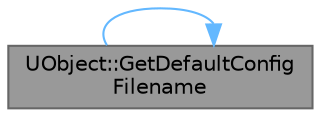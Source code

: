digraph "UObject::GetDefaultConfigFilename"
{
 // INTERACTIVE_SVG=YES
 // LATEX_PDF_SIZE
  bgcolor="transparent";
  edge [fontname=Helvetica,fontsize=10,labelfontname=Helvetica,labelfontsize=10];
  node [fontname=Helvetica,fontsize=10,shape=box,height=0.2,width=0.4];
  rankdir="LR";
  Node1 [id="Node000001",label="UObject::GetDefaultConfig\lFilename",height=0.2,width=0.4,color="gray40", fillcolor="grey60", style="filled", fontcolor="black",tooltip="Get the default config filename for the specified UObject."];
  Node1 -> Node1 [id="edge1_Node000001_Node000001",color="steelblue1",style="solid",tooltip=" "];
}
